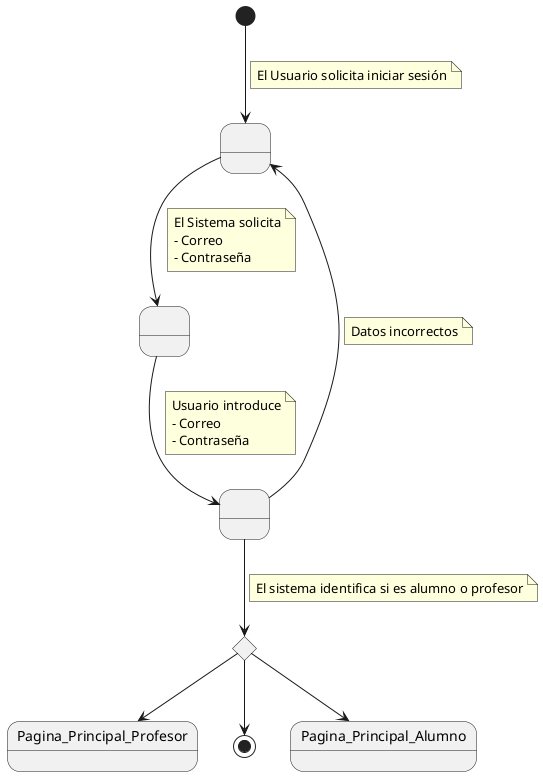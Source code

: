 @startuml

state " " as Estado1
state " " as Estado2
state " " as Estado3

[*] --> Estado1
    note on link
        El Usuario solicita iniciar sesión
    end note
Estado1 --> Estado2
    note on link
        El Sistema solicita
        - Correo
        - Contraseña
    end note
    Estado2 --> Estado3
    note on link
        Usuario introduce
        - Correo
        - Contraseña
    end note
state rombo <<choice>>
        Estado3 --> rombo
    note on link
        El sistema identifica si es alumno o profesor
    end note

        Estado3 --> Estado1
    note on link
        Datos incorrectos
    end note
    rombo --> Pagina_Principal_Profesor
    rombo --> [*]
    rombo --> Pagina_Principal_Alumno

@enduml
